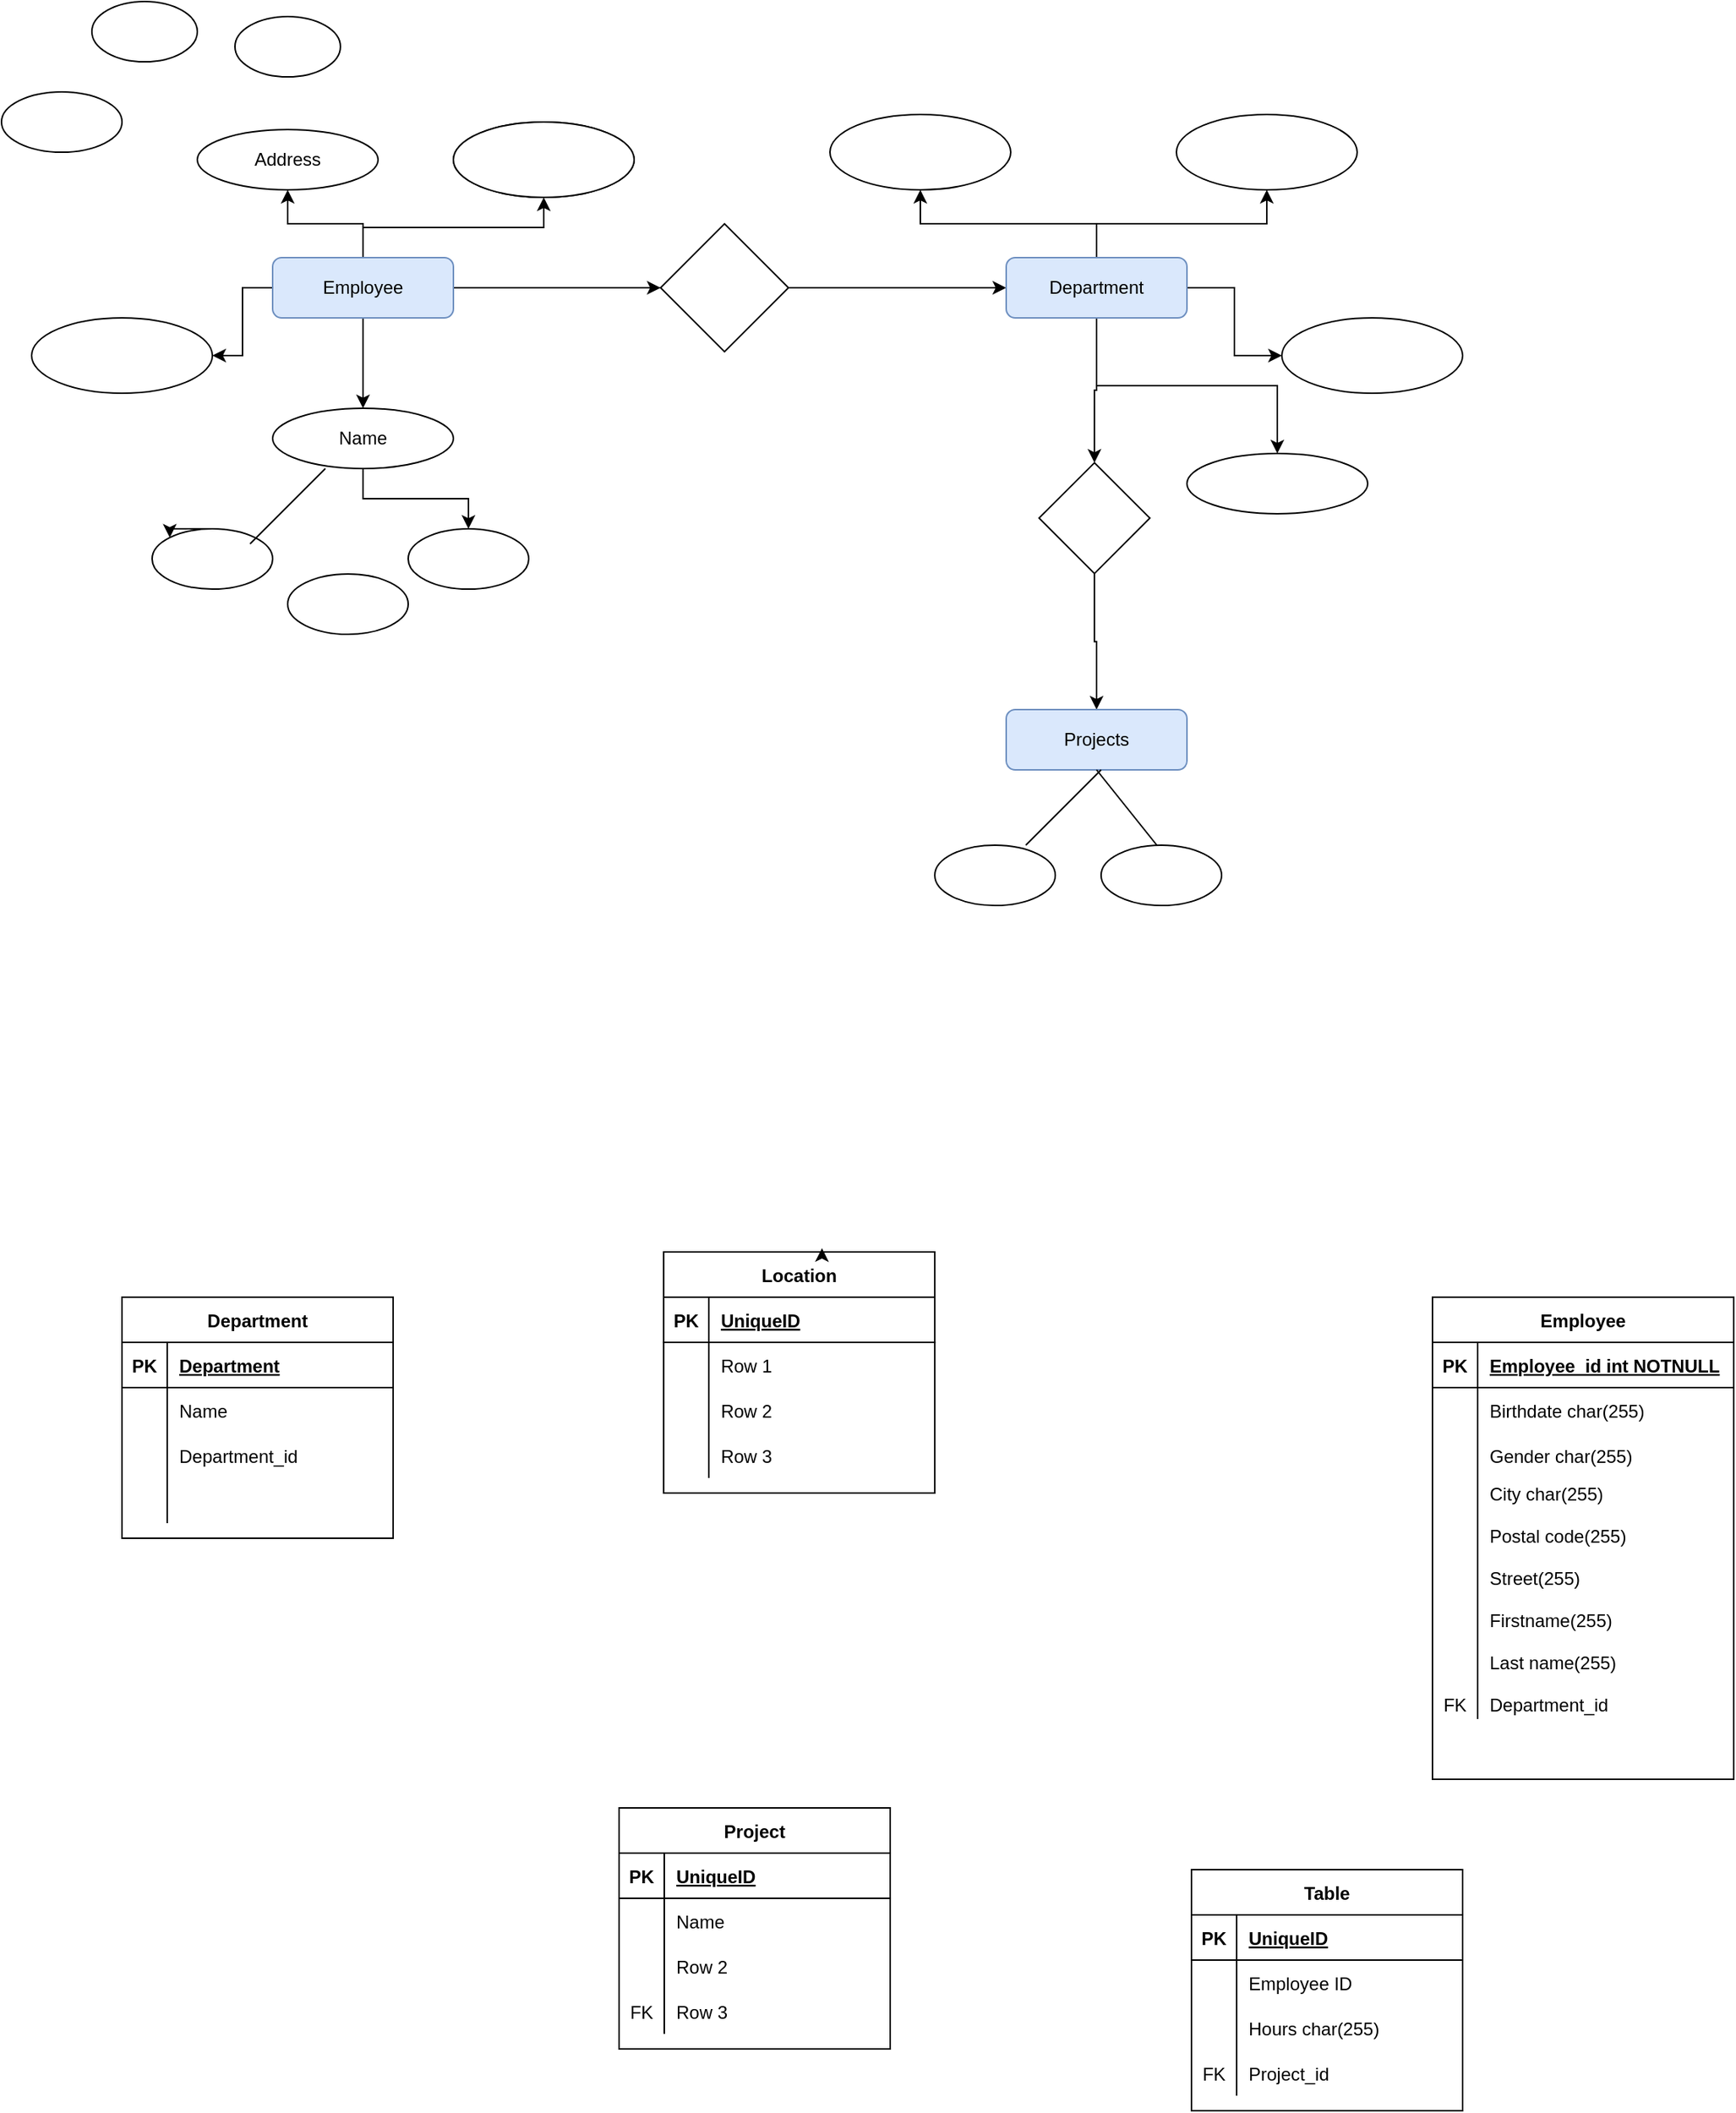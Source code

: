 <mxfile version="20.5.1" type="device"><diagram id="ca-nbbQKrEgWKKTtNYFa" name="Page-1"><mxGraphModel dx="2204" dy="2581" grid="1" gridSize="10" guides="1" tooltips="1" connect="1" arrows="1" fold="1" page="1" pageScale="1" pageWidth="827" pageHeight="1169" math="0" shadow="0"><root><mxCell id="0"/><mxCell id="1" parent="0"/><mxCell id="20TQDxVwnOMutoD2N-hV-58" value="" style="edgeStyle=orthogonalEdgeStyle;rounded=0;orthogonalLoop=1;jettySize=auto;html=1;" parent="1" source="20TQDxVwnOMutoD2N-hV-63" target="20TQDxVwnOMutoD2N-hV-65" edge="1"><mxGeometry relative="1" as="geometry"/></mxCell><mxCell id="20TQDxVwnOMutoD2N-hV-59" value="" style="edgeStyle=orthogonalEdgeStyle;rounded=0;orthogonalLoop=1;jettySize=auto;html=1;" parent="1" source="20TQDxVwnOMutoD2N-hV-63" target="20TQDxVwnOMutoD2N-hV-67" edge="1"><mxGeometry relative="1" as="geometry"/></mxCell><mxCell id="20TQDxVwnOMutoD2N-hV-60" value="" style="edgeStyle=orthogonalEdgeStyle;rounded=0;orthogonalLoop=1;jettySize=auto;html=1;" parent="1" source="20TQDxVwnOMutoD2N-hV-63" target="20TQDxVwnOMutoD2N-hV-66" edge="1"><mxGeometry relative="1" as="geometry"/></mxCell><mxCell id="20TQDxVwnOMutoD2N-hV-61" value="" style="edgeStyle=orthogonalEdgeStyle;rounded=0;orthogonalLoop=1;jettySize=auto;html=1;" parent="1" source="20TQDxVwnOMutoD2N-hV-63" target="20TQDxVwnOMutoD2N-hV-64" edge="1"><mxGeometry relative="1" as="geometry"/></mxCell><mxCell id="20TQDxVwnOMutoD2N-hV-62" value="" style="edgeStyle=orthogonalEdgeStyle;rounded=0;orthogonalLoop=1;jettySize=auto;html=1;" parent="1" source="20TQDxVwnOMutoD2N-hV-63" target="20TQDxVwnOMutoD2N-hV-69" edge="1"><mxGeometry relative="1" as="geometry"/></mxCell><mxCell id="20TQDxVwnOMutoD2N-hV-63" value="Employee" style="rounded=1;whiteSpace=wrap;html=1;fillColor=#dae8fc;strokeColor=#6c8ebf;" parent="1" vertex="1"><mxGeometry x="240" y="140" width="120" height="40" as="geometry"/></mxCell><mxCell id="20TQDxVwnOMutoD2N-hV-64" value="Address" style="ellipse;whiteSpace=wrap;html=1;" parent="1" vertex="1"><mxGeometry x="190" y="55" width="120" height="40" as="geometry"/></mxCell><mxCell id="20TQDxVwnOMutoD2N-hV-65" value="" style="ellipse;whiteSpace=wrap;html=1;" parent="1" vertex="1"><mxGeometry x="360" y="50" width="120" height="50" as="geometry"/></mxCell><mxCell id="20TQDxVwnOMutoD2N-hV-66" value="" style="ellipse;whiteSpace=wrap;html=1;" parent="1" vertex="1"><mxGeometry x="80" y="180" width="120" height="50" as="geometry"/></mxCell><mxCell id="20TQDxVwnOMutoD2N-hV-98" value="" style="edgeStyle=orthogonalEdgeStyle;rounded=0;orthogonalLoop=1;jettySize=auto;html=1;" parent="1" source="20TQDxVwnOMutoD2N-hV-67" target="20TQDxVwnOMutoD2N-hV-92" edge="1"><mxGeometry relative="1" as="geometry"/></mxCell><mxCell id="20TQDxVwnOMutoD2N-hV-67" value="Name" style="ellipse;whiteSpace=wrap;html=1;" parent="1" vertex="1"><mxGeometry x="240" y="240" width="120" height="40" as="geometry"/></mxCell><mxCell id="20TQDxVwnOMutoD2N-hV-68" value="" style="edgeStyle=orthogonalEdgeStyle;rounded=0;orthogonalLoop=1;jettySize=auto;html=1;" parent="1" source="20TQDxVwnOMutoD2N-hV-69" target="20TQDxVwnOMutoD2N-hV-75" edge="1"><mxGeometry relative="1" as="geometry"/></mxCell><mxCell id="20TQDxVwnOMutoD2N-hV-69" value="" style="whiteSpace=wrap;html=1;aspect=fixed;direction=south;rotation=45;" parent="1" vertex="1"><mxGeometry x="510.0" y="130" width="60" height="60" as="geometry"/></mxCell><mxCell id="20TQDxVwnOMutoD2N-hV-70" value="" style="edgeStyle=orthogonalEdgeStyle;rounded=0;orthogonalLoop=1;jettySize=auto;html=1;" parent="1" source="20TQDxVwnOMutoD2N-hV-75" target="20TQDxVwnOMutoD2N-hV-77" edge="1"><mxGeometry relative="1" as="geometry"/></mxCell><mxCell id="20TQDxVwnOMutoD2N-hV-71" value="" style="edgeStyle=orthogonalEdgeStyle;rounded=0;orthogonalLoop=1;jettySize=auto;html=1;" parent="1" source="20TQDxVwnOMutoD2N-hV-75" target="20TQDxVwnOMutoD2N-hV-78" edge="1"><mxGeometry relative="1" as="geometry"/></mxCell><mxCell id="20TQDxVwnOMutoD2N-hV-72" value="" style="edgeStyle=orthogonalEdgeStyle;rounded=0;orthogonalLoop=1;jettySize=auto;html=1;" parent="1" source="20TQDxVwnOMutoD2N-hV-75" target="20TQDxVwnOMutoD2N-hV-79" edge="1"><mxGeometry relative="1" as="geometry"/></mxCell><mxCell id="20TQDxVwnOMutoD2N-hV-73" value="" style="edgeStyle=orthogonalEdgeStyle;rounded=0;orthogonalLoop=1;jettySize=auto;html=1;" parent="1" source="20TQDxVwnOMutoD2N-hV-75" target="20TQDxVwnOMutoD2N-hV-80" edge="1"><mxGeometry relative="1" as="geometry"/></mxCell><mxCell id="20TQDxVwnOMutoD2N-hV-74" value="" style="edgeStyle=orthogonalEdgeStyle;rounded=0;orthogonalLoop=1;jettySize=auto;html=1;" parent="1" source="20TQDxVwnOMutoD2N-hV-75" target="20TQDxVwnOMutoD2N-hV-82" edge="1"><mxGeometry relative="1" as="geometry"/></mxCell><mxCell id="20TQDxVwnOMutoD2N-hV-75" value="Department" style="rounded=1;whiteSpace=wrap;html=1;fillColor=#dae8fc;strokeColor=#6c8ebf;" parent="1" vertex="1"><mxGeometry x="727" y="140" width="120" height="40" as="geometry"/></mxCell><mxCell id="20TQDxVwnOMutoD2N-hV-76" value="" style="ellipse;whiteSpace=wrap;html=1;" parent="1" vertex="1"><mxGeometry x="360" y="50" width="120" height="50" as="geometry"/></mxCell><mxCell id="20TQDxVwnOMutoD2N-hV-77" value="" style="ellipse;whiteSpace=wrap;html=1;" parent="1" vertex="1"><mxGeometry x="610" y="45" width="120" height="50" as="geometry"/></mxCell><mxCell id="20TQDxVwnOMutoD2N-hV-78" value="" style="ellipse;whiteSpace=wrap;html=1;" parent="1" vertex="1"><mxGeometry x="840" y="45" width="120" height="50" as="geometry"/></mxCell><mxCell id="20TQDxVwnOMutoD2N-hV-79" value="" style="ellipse;whiteSpace=wrap;html=1;" parent="1" vertex="1"><mxGeometry x="910" y="180" width="120" height="50" as="geometry"/></mxCell><mxCell id="20TQDxVwnOMutoD2N-hV-80" value="" style="ellipse;whiteSpace=wrap;html=1;" parent="1" vertex="1"><mxGeometry x="847" y="270" width="120" height="40" as="geometry"/></mxCell><mxCell id="20TQDxVwnOMutoD2N-hV-81" value="" style="edgeStyle=orthogonalEdgeStyle;rounded=0;orthogonalLoop=1;jettySize=auto;html=1;" parent="1" source="20TQDxVwnOMutoD2N-hV-82" target="20TQDxVwnOMutoD2N-hV-83" edge="1"><mxGeometry relative="1" as="geometry"/></mxCell><mxCell id="20TQDxVwnOMutoD2N-hV-82" value="" style="whiteSpace=wrap;html=1;aspect=fixed;direction=south;rotation=45;" parent="1" vertex="1"><mxGeometry x="759.59" y="286.93" width="52" height="52" as="geometry"/></mxCell><mxCell id="20TQDxVwnOMutoD2N-hV-83" value="Projects" style="rounded=1;whiteSpace=wrap;html=1;fillColor=#dae8fc;strokeColor=#6c8ebf;" parent="1" vertex="1"><mxGeometry x="727" y="440" width="120" height="40" as="geometry"/></mxCell><mxCell id="20TQDxVwnOMutoD2N-hV-84" value="" style="ellipse;whiteSpace=wrap;html=1;" parent="1" vertex="1"><mxGeometry x="60" y="30" width="80" height="40" as="geometry"/></mxCell><mxCell id="20TQDxVwnOMutoD2N-hV-85" value="" style="ellipse;whiteSpace=wrap;html=1;" parent="1" vertex="1"><mxGeometry x="120" y="-30" width="70" height="40" as="geometry"/></mxCell><mxCell id="20TQDxVwnOMutoD2N-hV-89" value="" style="ellipse;whiteSpace=wrap;html=1;" parent="1" vertex="1"><mxGeometry x="215" y="-20" width="70" height="40" as="geometry"/></mxCell><mxCell id="20TQDxVwnOMutoD2N-hV-90" value="" style="ellipse;whiteSpace=wrap;html=1;" parent="1" vertex="1"><mxGeometry x="160" y="320" width="80" height="40" as="geometry"/></mxCell><mxCell id="20TQDxVwnOMutoD2N-hV-91" value="" style="ellipse;whiteSpace=wrap;html=1;" parent="1" vertex="1"><mxGeometry x="250" y="350" width="80" height="40" as="geometry"/></mxCell><mxCell id="20TQDxVwnOMutoD2N-hV-92" value="" style="ellipse;whiteSpace=wrap;html=1;" parent="1" vertex="1"><mxGeometry x="330" y="320" width="80" height="40" as="geometry"/></mxCell><mxCell id="20TQDxVwnOMutoD2N-hV-93" value="" style="endArrow=none;html=1;rounded=0;" parent="1" edge="1"><mxGeometry width="50" height="50" relative="1" as="geometry"><mxPoint x="225" y="330" as="sourcePoint"/><mxPoint x="275" y="280" as="targetPoint"/><Array as="points"/></mxGeometry></mxCell><mxCell id="20TQDxVwnOMutoD2N-hV-95" style="edgeStyle=orthogonalEdgeStyle;rounded=0;orthogonalLoop=1;jettySize=auto;html=1;exitX=0.5;exitY=0;exitDx=0;exitDy=0;entryX=0;entryY=0;entryDx=0;entryDy=0;" parent="1" source="20TQDxVwnOMutoD2N-hV-90" target="20TQDxVwnOMutoD2N-hV-90" edge="1"><mxGeometry relative="1" as="geometry"/></mxCell><mxCell id="20TQDxVwnOMutoD2N-hV-107" value="" style="ellipse;whiteSpace=wrap;html=1;" parent="1" vertex="1"><mxGeometry x="679.59" y="530" width="80" height="40" as="geometry"/></mxCell><mxCell id="20TQDxVwnOMutoD2N-hV-108" value="" style="ellipse;whiteSpace=wrap;html=1;" parent="1" vertex="1"><mxGeometry x="790" y="530" width="80" height="40" as="geometry"/></mxCell><mxCell id="20TQDxVwnOMutoD2N-hV-109" value="Employee" style="shape=table;startSize=30;container=1;collapsible=1;childLayout=tableLayout;fixedRows=1;rowLines=0;fontStyle=1;align=center;resizeLast=1;" parent="1" vertex="1"><mxGeometry x="1010" y="830" width="200" height="320" as="geometry"/></mxCell><mxCell id="20TQDxVwnOMutoD2N-hV-110" value="" style="shape=tableRow;horizontal=0;startSize=0;swimlaneHead=0;swimlaneBody=0;fillColor=none;collapsible=0;dropTarget=0;points=[[0,0.5],[1,0.5]];portConstraint=eastwest;top=0;left=0;right=0;bottom=1;" parent="20TQDxVwnOMutoD2N-hV-109" vertex="1"><mxGeometry y="30" width="200" height="30" as="geometry"/></mxCell><mxCell id="20TQDxVwnOMutoD2N-hV-111" value="PK" style="shape=partialRectangle;connectable=0;fillColor=none;top=0;left=0;bottom=0;right=0;fontStyle=1;overflow=hidden;" parent="20TQDxVwnOMutoD2N-hV-110" vertex="1"><mxGeometry width="30" height="30" as="geometry"><mxRectangle width="30" height="30" as="alternateBounds"/></mxGeometry></mxCell><mxCell id="20TQDxVwnOMutoD2N-hV-112" value="Employee_id int NOTNULL" style="shape=partialRectangle;connectable=0;fillColor=none;top=0;left=0;bottom=0;right=0;align=left;spacingLeft=6;fontStyle=5;overflow=hidden;" parent="20TQDxVwnOMutoD2N-hV-110" vertex="1"><mxGeometry x="30" width="170" height="30" as="geometry"><mxRectangle width="170" height="30" as="alternateBounds"/></mxGeometry></mxCell><mxCell id="20TQDxVwnOMutoD2N-hV-113" value="" style="shape=tableRow;horizontal=0;startSize=0;swimlaneHead=0;swimlaneBody=0;fillColor=none;collapsible=0;dropTarget=0;points=[[0,0.5],[1,0.5]];portConstraint=eastwest;top=0;left=0;right=0;bottom=0;" parent="20TQDxVwnOMutoD2N-hV-109" vertex="1"><mxGeometry y="60" width="200" height="30" as="geometry"/></mxCell><mxCell id="20TQDxVwnOMutoD2N-hV-114" value="" style="shape=partialRectangle;connectable=0;fillColor=none;top=0;left=0;bottom=0;right=0;editable=1;overflow=hidden;" parent="20TQDxVwnOMutoD2N-hV-113" vertex="1"><mxGeometry width="30" height="30" as="geometry"><mxRectangle width="30" height="30" as="alternateBounds"/></mxGeometry></mxCell><mxCell id="20TQDxVwnOMutoD2N-hV-115" value="Birthdate char(255)" style="shape=partialRectangle;connectable=0;fillColor=none;top=0;left=0;bottom=0;right=0;align=left;spacingLeft=6;overflow=hidden;" parent="20TQDxVwnOMutoD2N-hV-113" vertex="1"><mxGeometry x="30" width="170" height="30" as="geometry"><mxRectangle width="170" height="30" as="alternateBounds"/></mxGeometry></mxCell><mxCell id="20TQDxVwnOMutoD2N-hV-116" value="" style="shape=tableRow;horizontal=0;startSize=0;swimlaneHead=0;swimlaneBody=0;fillColor=none;collapsible=0;dropTarget=0;points=[[0,0.5],[1,0.5]];portConstraint=eastwest;top=0;left=0;right=0;bottom=0;" parent="20TQDxVwnOMutoD2N-hV-109" vertex="1"><mxGeometry y="90" width="200" height="30" as="geometry"/></mxCell><mxCell id="20TQDxVwnOMutoD2N-hV-117" value="" style="shape=partialRectangle;connectable=0;fillColor=none;top=0;left=0;bottom=0;right=0;editable=1;overflow=hidden;" parent="20TQDxVwnOMutoD2N-hV-116" vertex="1"><mxGeometry width="30" height="30" as="geometry"><mxRectangle width="30" height="30" as="alternateBounds"/></mxGeometry></mxCell><mxCell id="20TQDxVwnOMutoD2N-hV-118" value="Gender char(255)" style="shape=partialRectangle;connectable=0;fillColor=none;top=0;left=0;bottom=0;right=0;align=left;spacingLeft=6;overflow=hidden;" parent="20TQDxVwnOMutoD2N-hV-116" vertex="1"><mxGeometry x="30" width="170" height="30" as="geometry"><mxRectangle width="170" height="30" as="alternateBounds"/></mxGeometry></mxCell><mxCell id="20TQDxVwnOMutoD2N-hV-119" value="" style="shape=tableRow;horizontal=0;startSize=0;swimlaneHead=0;swimlaneBody=0;fillColor=none;collapsible=0;dropTarget=0;points=[[0,0.5],[1,0.5]];portConstraint=eastwest;top=0;left=0;right=0;bottom=0;" parent="20TQDxVwnOMutoD2N-hV-109" vertex="1"><mxGeometry y="120" width="200" height="160" as="geometry"/></mxCell><mxCell id="20TQDxVwnOMutoD2N-hV-120" value="&#10;&#10;&#10;&#10;&#10;&#10;&#10;&#10;&#10;&#10;FK" style="shape=partialRectangle;connectable=0;fillColor=none;top=0;left=0;bottom=0;right=0;editable=1;overflow=hidden;" parent="20TQDxVwnOMutoD2N-hV-119" vertex="1"><mxGeometry width="30" height="160" as="geometry"><mxRectangle width="30" height="160" as="alternateBounds"/></mxGeometry></mxCell><mxCell id="20TQDxVwnOMutoD2N-hV-121" value="City char(255)&#10;&#10;Postal code(255)&#10;&#10;Street(255)&#10;&#10;Firstname(255)&#10;&#10;Last name(255)&#10;&#10;Department_id" style="shape=partialRectangle;connectable=0;fillColor=none;top=0;left=0;bottom=0;right=0;align=left;spacingLeft=6;overflow=hidden;" parent="20TQDxVwnOMutoD2N-hV-119" vertex="1"><mxGeometry x="30" width="170" height="160" as="geometry"><mxRectangle width="170" height="160" as="alternateBounds"/></mxGeometry></mxCell><mxCell id="20TQDxVwnOMutoD2N-hV-122" value="Department" style="shape=table;startSize=30;container=1;collapsible=1;childLayout=tableLayout;fixedRows=1;rowLines=0;fontStyle=1;align=center;resizeLast=1;" parent="1" vertex="1"><mxGeometry x="140" y="830" width="180" height="160" as="geometry"/></mxCell><mxCell id="20TQDxVwnOMutoD2N-hV-123" value="" style="shape=tableRow;horizontal=0;startSize=0;swimlaneHead=0;swimlaneBody=0;fillColor=none;collapsible=0;dropTarget=0;points=[[0,0.5],[1,0.5]];portConstraint=eastwest;top=0;left=0;right=0;bottom=1;" parent="20TQDxVwnOMutoD2N-hV-122" vertex="1"><mxGeometry y="30" width="180" height="30" as="geometry"/></mxCell><mxCell id="20TQDxVwnOMutoD2N-hV-124" value="PK" style="shape=partialRectangle;connectable=0;fillColor=none;top=0;left=0;bottom=0;right=0;fontStyle=1;overflow=hidden;" parent="20TQDxVwnOMutoD2N-hV-123" vertex="1"><mxGeometry width="30" height="30" as="geometry"><mxRectangle width="30" height="30" as="alternateBounds"/></mxGeometry></mxCell><mxCell id="20TQDxVwnOMutoD2N-hV-125" value="Department" style="shape=partialRectangle;connectable=0;fillColor=none;top=0;left=0;bottom=0;right=0;align=left;spacingLeft=6;fontStyle=5;overflow=hidden;" parent="20TQDxVwnOMutoD2N-hV-123" vertex="1"><mxGeometry x="30" width="150" height="30" as="geometry"><mxRectangle width="150" height="30" as="alternateBounds"/></mxGeometry></mxCell><mxCell id="20TQDxVwnOMutoD2N-hV-126" value="" style="shape=tableRow;horizontal=0;startSize=0;swimlaneHead=0;swimlaneBody=0;fillColor=none;collapsible=0;dropTarget=0;points=[[0,0.5],[1,0.5]];portConstraint=eastwest;top=0;left=0;right=0;bottom=0;" parent="20TQDxVwnOMutoD2N-hV-122" vertex="1"><mxGeometry y="60" width="180" height="30" as="geometry"/></mxCell><mxCell id="20TQDxVwnOMutoD2N-hV-127" value="" style="shape=partialRectangle;connectable=0;fillColor=none;top=0;left=0;bottom=0;right=0;editable=1;overflow=hidden;" parent="20TQDxVwnOMutoD2N-hV-126" vertex="1"><mxGeometry width="30" height="30" as="geometry"><mxRectangle width="30" height="30" as="alternateBounds"/></mxGeometry></mxCell><mxCell id="20TQDxVwnOMutoD2N-hV-128" value="Name" style="shape=partialRectangle;connectable=0;fillColor=none;top=0;left=0;bottom=0;right=0;align=left;spacingLeft=6;overflow=hidden;" parent="20TQDxVwnOMutoD2N-hV-126" vertex="1"><mxGeometry x="30" width="150" height="30" as="geometry"><mxRectangle width="150" height="30" as="alternateBounds"/></mxGeometry></mxCell><mxCell id="20TQDxVwnOMutoD2N-hV-129" value="" style="shape=tableRow;horizontal=0;startSize=0;swimlaneHead=0;swimlaneBody=0;fillColor=none;collapsible=0;dropTarget=0;points=[[0,0.5],[1,0.5]];portConstraint=eastwest;top=0;left=0;right=0;bottom=0;" parent="20TQDxVwnOMutoD2N-hV-122" vertex="1"><mxGeometry y="90" width="180" height="30" as="geometry"/></mxCell><mxCell id="20TQDxVwnOMutoD2N-hV-130" value="" style="shape=partialRectangle;connectable=0;fillColor=none;top=0;left=0;bottom=0;right=0;editable=1;overflow=hidden;" parent="20TQDxVwnOMutoD2N-hV-129" vertex="1"><mxGeometry width="30" height="30" as="geometry"><mxRectangle width="30" height="30" as="alternateBounds"/></mxGeometry></mxCell><mxCell id="20TQDxVwnOMutoD2N-hV-131" value="Department_id" style="shape=partialRectangle;connectable=0;fillColor=none;top=0;left=0;bottom=0;right=0;align=left;spacingLeft=6;overflow=hidden;" parent="20TQDxVwnOMutoD2N-hV-129" vertex="1"><mxGeometry x="30" width="150" height="30" as="geometry"><mxRectangle width="150" height="30" as="alternateBounds"/></mxGeometry></mxCell><mxCell id="20TQDxVwnOMutoD2N-hV-132" value="" style="shape=tableRow;horizontal=0;startSize=0;swimlaneHead=0;swimlaneBody=0;fillColor=none;collapsible=0;dropTarget=0;points=[[0,0.5],[1,0.5]];portConstraint=eastwest;top=0;left=0;right=0;bottom=0;" parent="20TQDxVwnOMutoD2N-hV-122" vertex="1"><mxGeometry y="120" width="180" height="30" as="geometry"/></mxCell><mxCell id="20TQDxVwnOMutoD2N-hV-133" value="" style="shape=partialRectangle;connectable=0;fillColor=none;top=0;left=0;bottom=0;right=0;editable=1;overflow=hidden;" parent="20TQDxVwnOMutoD2N-hV-132" vertex="1"><mxGeometry width="30" height="30" as="geometry"><mxRectangle width="30" height="30" as="alternateBounds"/></mxGeometry></mxCell><mxCell id="20TQDxVwnOMutoD2N-hV-134" value="" style="shape=partialRectangle;connectable=0;fillColor=none;top=0;left=0;bottom=0;right=0;align=left;spacingLeft=6;overflow=hidden;" parent="20TQDxVwnOMutoD2N-hV-132" vertex="1"><mxGeometry x="30" width="150" height="30" as="geometry"><mxRectangle width="150" height="30" as="alternateBounds"/></mxGeometry></mxCell><mxCell id="20TQDxVwnOMutoD2N-hV-135" value="Location" style="shape=table;startSize=30;container=1;collapsible=1;childLayout=tableLayout;fixedRows=1;rowLines=0;fontStyle=1;align=center;resizeLast=1;" parent="1" vertex="1"><mxGeometry x="499.59" y="800" width="180" height="160" as="geometry"/></mxCell><mxCell id="20TQDxVwnOMutoD2N-hV-136" value="" style="shape=tableRow;horizontal=0;startSize=0;swimlaneHead=0;swimlaneBody=0;fillColor=none;collapsible=0;dropTarget=0;points=[[0,0.5],[1,0.5]];portConstraint=eastwest;top=0;left=0;right=0;bottom=1;" parent="20TQDxVwnOMutoD2N-hV-135" vertex="1"><mxGeometry y="30" width="180" height="30" as="geometry"/></mxCell><mxCell id="20TQDxVwnOMutoD2N-hV-137" value="PK" style="shape=partialRectangle;connectable=0;fillColor=none;top=0;left=0;bottom=0;right=0;fontStyle=1;overflow=hidden;" parent="20TQDxVwnOMutoD2N-hV-136" vertex="1"><mxGeometry width="30" height="30" as="geometry"><mxRectangle width="30" height="30" as="alternateBounds"/></mxGeometry></mxCell><mxCell id="20TQDxVwnOMutoD2N-hV-138" value="UniqueID" style="shape=partialRectangle;connectable=0;fillColor=none;top=0;left=0;bottom=0;right=0;align=left;spacingLeft=6;fontStyle=5;overflow=hidden;" parent="20TQDxVwnOMutoD2N-hV-136" vertex="1"><mxGeometry x="30" width="150" height="30" as="geometry"><mxRectangle width="150" height="30" as="alternateBounds"/></mxGeometry></mxCell><mxCell id="20TQDxVwnOMutoD2N-hV-139" value="" style="shape=tableRow;horizontal=0;startSize=0;swimlaneHead=0;swimlaneBody=0;fillColor=none;collapsible=0;dropTarget=0;points=[[0,0.5],[1,0.5]];portConstraint=eastwest;top=0;left=0;right=0;bottom=0;" parent="20TQDxVwnOMutoD2N-hV-135" vertex="1"><mxGeometry y="60" width="180" height="30" as="geometry"/></mxCell><mxCell id="20TQDxVwnOMutoD2N-hV-140" value="" style="shape=partialRectangle;connectable=0;fillColor=none;top=0;left=0;bottom=0;right=0;editable=1;overflow=hidden;" parent="20TQDxVwnOMutoD2N-hV-139" vertex="1"><mxGeometry width="30" height="30" as="geometry"><mxRectangle width="30" height="30" as="alternateBounds"/></mxGeometry></mxCell><mxCell id="20TQDxVwnOMutoD2N-hV-141" value="Row 1" style="shape=partialRectangle;connectable=0;fillColor=none;top=0;left=0;bottom=0;right=0;align=left;spacingLeft=6;overflow=hidden;" parent="20TQDxVwnOMutoD2N-hV-139" vertex="1"><mxGeometry x="30" width="150" height="30" as="geometry"><mxRectangle width="150" height="30" as="alternateBounds"/></mxGeometry></mxCell><mxCell id="20TQDxVwnOMutoD2N-hV-142" value="" style="shape=tableRow;horizontal=0;startSize=0;swimlaneHead=0;swimlaneBody=0;fillColor=none;collapsible=0;dropTarget=0;points=[[0,0.5],[1,0.5]];portConstraint=eastwest;top=0;left=0;right=0;bottom=0;" parent="20TQDxVwnOMutoD2N-hV-135" vertex="1"><mxGeometry y="90" width="180" height="30" as="geometry"/></mxCell><mxCell id="20TQDxVwnOMutoD2N-hV-143" value="" style="shape=partialRectangle;connectable=0;fillColor=none;top=0;left=0;bottom=0;right=0;editable=1;overflow=hidden;" parent="20TQDxVwnOMutoD2N-hV-142" vertex="1"><mxGeometry width="30" height="30" as="geometry"><mxRectangle width="30" height="30" as="alternateBounds"/></mxGeometry></mxCell><mxCell id="20TQDxVwnOMutoD2N-hV-144" value="Row 2" style="shape=partialRectangle;connectable=0;fillColor=none;top=0;left=0;bottom=0;right=0;align=left;spacingLeft=6;overflow=hidden;" parent="20TQDxVwnOMutoD2N-hV-142" vertex="1"><mxGeometry x="30" width="150" height="30" as="geometry"><mxRectangle width="150" height="30" as="alternateBounds"/></mxGeometry></mxCell><mxCell id="20TQDxVwnOMutoD2N-hV-145" value="" style="shape=tableRow;horizontal=0;startSize=0;swimlaneHead=0;swimlaneBody=0;fillColor=none;collapsible=0;dropTarget=0;points=[[0,0.5],[1,0.5]];portConstraint=eastwest;top=0;left=0;right=0;bottom=0;" parent="20TQDxVwnOMutoD2N-hV-135" vertex="1"><mxGeometry y="120" width="180" height="30" as="geometry"/></mxCell><mxCell id="20TQDxVwnOMutoD2N-hV-146" value="" style="shape=partialRectangle;connectable=0;fillColor=none;top=0;left=0;bottom=0;right=0;editable=1;overflow=hidden;" parent="20TQDxVwnOMutoD2N-hV-145" vertex="1"><mxGeometry width="30" height="30" as="geometry"><mxRectangle width="30" height="30" as="alternateBounds"/></mxGeometry></mxCell><mxCell id="20TQDxVwnOMutoD2N-hV-147" value="Row 3" style="shape=partialRectangle;connectable=0;fillColor=none;top=0;left=0;bottom=0;right=0;align=left;spacingLeft=6;overflow=hidden;" parent="20TQDxVwnOMutoD2N-hV-145" vertex="1"><mxGeometry x="30" width="150" height="30" as="geometry"><mxRectangle width="150" height="30" as="alternateBounds"/></mxGeometry></mxCell><mxCell id="20TQDxVwnOMutoD2N-hV-150" value="" style="endArrow=none;html=1;rounded=0;" parent="1" edge="1"><mxGeometry width="50" height="50" relative="1" as="geometry"><mxPoint x="740" y="530" as="sourcePoint"/><mxPoint x="790" y="480" as="targetPoint"/></mxGeometry></mxCell><mxCell id="20TQDxVwnOMutoD2N-hV-151" value="" style="endArrow=none;html=1;rounded=0;" parent="1" edge="1"><mxGeometry width="50" height="50" relative="1" as="geometry"><mxPoint x="787" y="480" as="sourcePoint"/><mxPoint x="827" y="530" as="targetPoint"/></mxGeometry></mxCell><mxCell id="20TQDxVwnOMutoD2N-hV-152" style="edgeStyle=orthogonalEdgeStyle;rounded=0;orthogonalLoop=1;jettySize=auto;html=1;exitX=0.5;exitY=0;exitDx=0;exitDy=0;entryX=0.584;entryY=-0.016;entryDx=0;entryDy=0;entryPerimeter=0;" parent="1" source="20TQDxVwnOMutoD2N-hV-135" target="20TQDxVwnOMutoD2N-hV-135" edge="1"><mxGeometry relative="1" as="geometry"/></mxCell><mxCell id="20TQDxVwnOMutoD2N-hV-157" value="Table" style="shape=table;startSize=30;container=1;collapsible=1;childLayout=tableLayout;fixedRows=1;rowLines=0;fontStyle=1;align=center;resizeLast=1;" parent="1" vertex="1"><mxGeometry x="850" y="1210" width="180" height="160" as="geometry"/></mxCell><mxCell id="20TQDxVwnOMutoD2N-hV-158" value="" style="shape=tableRow;horizontal=0;startSize=0;swimlaneHead=0;swimlaneBody=0;fillColor=none;collapsible=0;dropTarget=0;points=[[0,0.5],[1,0.5]];portConstraint=eastwest;top=0;left=0;right=0;bottom=1;" parent="20TQDxVwnOMutoD2N-hV-157" vertex="1"><mxGeometry y="30" width="180" height="30" as="geometry"/></mxCell><mxCell id="20TQDxVwnOMutoD2N-hV-159" value="PK" style="shape=partialRectangle;connectable=0;fillColor=none;top=0;left=0;bottom=0;right=0;fontStyle=1;overflow=hidden;" parent="20TQDxVwnOMutoD2N-hV-158" vertex="1"><mxGeometry width="30" height="30" as="geometry"><mxRectangle width="30" height="30" as="alternateBounds"/></mxGeometry></mxCell><mxCell id="20TQDxVwnOMutoD2N-hV-160" value="UniqueID" style="shape=partialRectangle;connectable=0;fillColor=none;top=0;left=0;bottom=0;right=0;align=left;spacingLeft=6;fontStyle=5;overflow=hidden;" parent="20TQDxVwnOMutoD2N-hV-158" vertex="1"><mxGeometry x="30" width="150" height="30" as="geometry"><mxRectangle width="150" height="30" as="alternateBounds"/></mxGeometry></mxCell><mxCell id="20TQDxVwnOMutoD2N-hV-161" value="" style="shape=tableRow;horizontal=0;startSize=0;swimlaneHead=0;swimlaneBody=0;fillColor=none;collapsible=0;dropTarget=0;points=[[0,0.5],[1,0.5]];portConstraint=eastwest;top=0;left=0;right=0;bottom=0;" parent="20TQDxVwnOMutoD2N-hV-157" vertex="1"><mxGeometry y="60" width="180" height="30" as="geometry"/></mxCell><mxCell id="20TQDxVwnOMutoD2N-hV-162" value="" style="shape=partialRectangle;connectable=0;fillColor=none;top=0;left=0;bottom=0;right=0;editable=1;overflow=hidden;" parent="20TQDxVwnOMutoD2N-hV-161" vertex="1"><mxGeometry width="30" height="30" as="geometry"><mxRectangle width="30" height="30" as="alternateBounds"/></mxGeometry></mxCell><mxCell id="20TQDxVwnOMutoD2N-hV-163" value="Employee ID" style="shape=partialRectangle;connectable=0;fillColor=none;top=0;left=0;bottom=0;right=0;align=left;spacingLeft=6;overflow=hidden;" parent="20TQDxVwnOMutoD2N-hV-161" vertex="1"><mxGeometry x="30" width="150" height="30" as="geometry"><mxRectangle width="150" height="30" as="alternateBounds"/></mxGeometry></mxCell><mxCell id="20TQDxVwnOMutoD2N-hV-164" value="" style="shape=tableRow;horizontal=0;startSize=0;swimlaneHead=0;swimlaneBody=0;fillColor=none;collapsible=0;dropTarget=0;points=[[0,0.5],[1,0.5]];portConstraint=eastwest;top=0;left=0;right=0;bottom=0;" parent="20TQDxVwnOMutoD2N-hV-157" vertex="1"><mxGeometry y="90" width="180" height="30" as="geometry"/></mxCell><mxCell id="20TQDxVwnOMutoD2N-hV-165" value="" style="shape=partialRectangle;connectable=0;fillColor=none;top=0;left=0;bottom=0;right=0;editable=1;overflow=hidden;" parent="20TQDxVwnOMutoD2N-hV-164" vertex="1"><mxGeometry width="30" height="30" as="geometry"><mxRectangle width="30" height="30" as="alternateBounds"/></mxGeometry></mxCell><mxCell id="20TQDxVwnOMutoD2N-hV-166" value="Hours char(255)" style="shape=partialRectangle;connectable=0;fillColor=none;top=0;left=0;bottom=0;right=0;align=left;spacingLeft=6;overflow=hidden;" parent="20TQDxVwnOMutoD2N-hV-164" vertex="1"><mxGeometry x="30" width="150" height="30" as="geometry"><mxRectangle width="150" height="30" as="alternateBounds"/></mxGeometry></mxCell><mxCell id="20TQDxVwnOMutoD2N-hV-167" value="" style="shape=tableRow;horizontal=0;startSize=0;swimlaneHead=0;swimlaneBody=0;fillColor=none;collapsible=0;dropTarget=0;points=[[0,0.5],[1,0.5]];portConstraint=eastwest;top=0;left=0;right=0;bottom=0;" parent="20TQDxVwnOMutoD2N-hV-157" vertex="1"><mxGeometry y="120" width="180" height="30" as="geometry"/></mxCell><mxCell id="20TQDxVwnOMutoD2N-hV-168" value="FK" style="shape=partialRectangle;connectable=0;fillColor=none;top=0;left=0;bottom=0;right=0;editable=1;overflow=hidden;" parent="20TQDxVwnOMutoD2N-hV-167" vertex="1"><mxGeometry width="30" height="30" as="geometry"><mxRectangle width="30" height="30" as="alternateBounds"/></mxGeometry></mxCell><mxCell id="20TQDxVwnOMutoD2N-hV-169" value="Project_id" style="shape=partialRectangle;connectable=0;fillColor=none;top=0;left=0;bottom=0;right=0;align=left;spacingLeft=6;overflow=hidden;" parent="20TQDxVwnOMutoD2N-hV-167" vertex="1"><mxGeometry x="30" width="150" height="30" as="geometry"><mxRectangle width="150" height="30" as="alternateBounds"/></mxGeometry></mxCell><mxCell id="20TQDxVwnOMutoD2N-hV-170" value="Project" style="shape=table;startSize=30;container=1;collapsible=1;childLayout=tableLayout;fixedRows=1;rowLines=0;fontStyle=1;align=center;resizeLast=1;" parent="1" vertex="1"><mxGeometry x="470" y="1169" width="180" height="160" as="geometry"/></mxCell><mxCell id="20TQDxVwnOMutoD2N-hV-171" value="" style="shape=tableRow;horizontal=0;startSize=0;swimlaneHead=0;swimlaneBody=0;fillColor=none;collapsible=0;dropTarget=0;points=[[0,0.5],[1,0.5]];portConstraint=eastwest;top=0;left=0;right=0;bottom=1;" parent="20TQDxVwnOMutoD2N-hV-170" vertex="1"><mxGeometry y="30" width="180" height="30" as="geometry"/></mxCell><mxCell id="20TQDxVwnOMutoD2N-hV-172" value="PK" style="shape=partialRectangle;connectable=0;fillColor=none;top=0;left=0;bottom=0;right=0;fontStyle=1;overflow=hidden;" parent="20TQDxVwnOMutoD2N-hV-171" vertex="1"><mxGeometry width="30" height="30" as="geometry"><mxRectangle width="30" height="30" as="alternateBounds"/></mxGeometry></mxCell><mxCell id="20TQDxVwnOMutoD2N-hV-173" value="UniqueID" style="shape=partialRectangle;connectable=0;fillColor=none;top=0;left=0;bottom=0;right=0;align=left;spacingLeft=6;fontStyle=5;overflow=hidden;" parent="20TQDxVwnOMutoD2N-hV-171" vertex="1"><mxGeometry x="30" width="150" height="30" as="geometry"><mxRectangle width="150" height="30" as="alternateBounds"/></mxGeometry></mxCell><mxCell id="20TQDxVwnOMutoD2N-hV-174" value="" style="shape=tableRow;horizontal=0;startSize=0;swimlaneHead=0;swimlaneBody=0;fillColor=none;collapsible=0;dropTarget=0;points=[[0,0.5],[1,0.5]];portConstraint=eastwest;top=0;left=0;right=0;bottom=0;" parent="20TQDxVwnOMutoD2N-hV-170" vertex="1"><mxGeometry y="60" width="180" height="30" as="geometry"/></mxCell><mxCell id="20TQDxVwnOMutoD2N-hV-175" value="" style="shape=partialRectangle;connectable=0;fillColor=none;top=0;left=0;bottom=0;right=0;editable=1;overflow=hidden;" parent="20TQDxVwnOMutoD2N-hV-174" vertex="1"><mxGeometry width="30" height="30" as="geometry"><mxRectangle width="30" height="30" as="alternateBounds"/></mxGeometry></mxCell><mxCell id="20TQDxVwnOMutoD2N-hV-176" value="Name" style="shape=partialRectangle;connectable=0;fillColor=none;top=0;left=0;bottom=0;right=0;align=left;spacingLeft=6;overflow=hidden;" parent="20TQDxVwnOMutoD2N-hV-174" vertex="1"><mxGeometry x="30" width="150" height="30" as="geometry"><mxRectangle width="150" height="30" as="alternateBounds"/></mxGeometry></mxCell><mxCell id="20TQDxVwnOMutoD2N-hV-177" value="" style="shape=tableRow;horizontal=0;startSize=0;swimlaneHead=0;swimlaneBody=0;fillColor=none;collapsible=0;dropTarget=0;points=[[0,0.5],[1,0.5]];portConstraint=eastwest;top=0;left=0;right=0;bottom=0;" parent="20TQDxVwnOMutoD2N-hV-170" vertex="1"><mxGeometry y="90" width="180" height="30" as="geometry"/></mxCell><mxCell id="20TQDxVwnOMutoD2N-hV-178" value="" style="shape=partialRectangle;connectable=0;fillColor=none;top=0;left=0;bottom=0;right=0;editable=1;overflow=hidden;" parent="20TQDxVwnOMutoD2N-hV-177" vertex="1"><mxGeometry width="30" height="30" as="geometry"><mxRectangle width="30" height="30" as="alternateBounds"/></mxGeometry></mxCell><mxCell id="20TQDxVwnOMutoD2N-hV-179" value="Row 2" style="shape=partialRectangle;connectable=0;fillColor=none;top=0;left=0;bottom=0;right=0;align=left;spacingLeft=6;overflow=hidden;" parent="20TQDxVwnOMutoD2N-hV-177" vertex="1"><mxGeometry x="30" width="150" height="30" as="geometry"><mxRectangle width="150" height="30" as="alternateBounds"/></mxGeometry></mxCell><mxCell id="20TQDxVwnOMutoD2N-hV-180" value="" style="shape=tableRow;horizontal=0;startSize=0;swimlaneHead=0;swimlaneBody=0;fillColor=none;collapsible=0;dropTarget=0;points=[[0,0.5],[1,0.5]];portConstraint=eastwest;top=0;left=0;right=0;bottom=0;" parent="20TQDxVwnOMutoD2N-hV-170" vertex="1"><mxGeometry y="120" width="180" height="30" as="geometry"/></mxCell><mxCell id="20TQDxVwnOMutoD2N-hV-181" value="FK" style="shape=partialRectangle;connectable=0;fillColor=none;top=0;left=0;bottom=0;right=0;editable=1;overflow=hidden;" parent="20TQDxVwnOMutoD2N-hV-180" vertex="1"><mxGeometry width="30" height="30" as="geometry"><mxRectangle width="30" height="30" as="alternateBounds"/></mxGeometry></mxCell><mxCell id="20TQDxVwnOMutoD2N-hV-182" value="Row 3" style="shape=partialRectangle;connectable=0;fillColor=none;top=0;left=0;bottom=0;right=0;align=left;spacingLeft=6;overflow=hidden;" parent="20TQDxVwnOMutoD2N-hV-180" vertex="1"><mxGeometry x="30" width="150" height="30" as="geometry"><mxRectangle width="150" height="30" as="alternateBounds"/></mxGeometry></mxCell></root></mxGraphModel></diagram></mxfile>